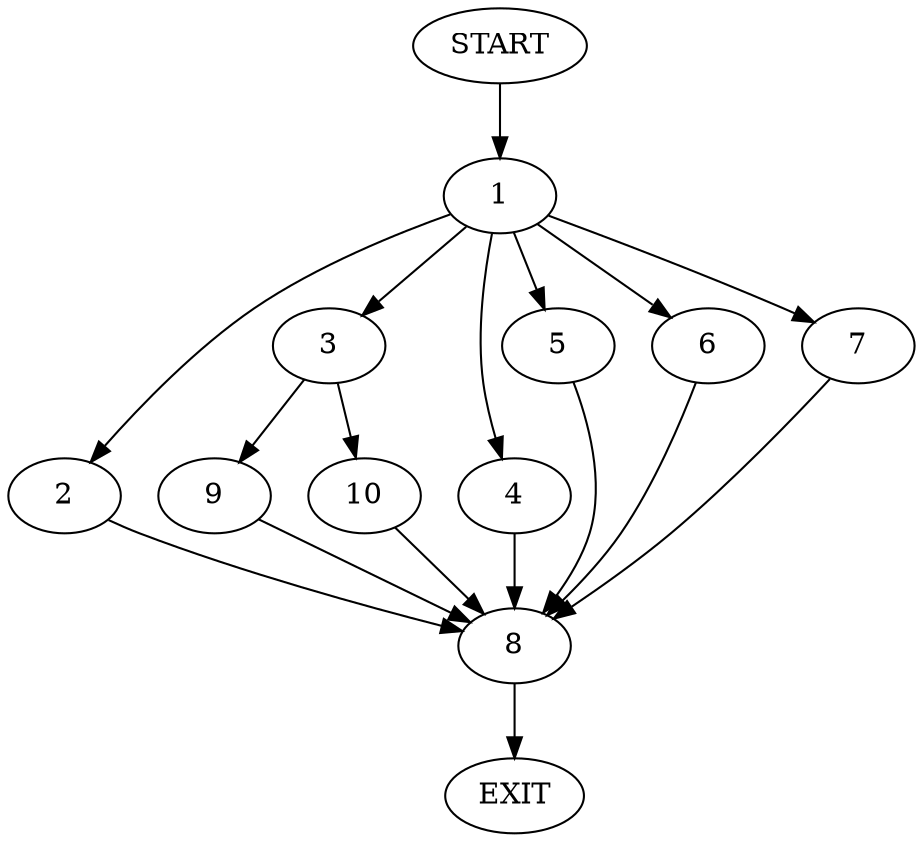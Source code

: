 digraph {
0 [label="START"]
11 [label="EXIT"]
0 -> 1
1 -> 2
1 -> 3
1 -> 4
1 -> 5
1 -> 6
1 -> 7
2 -> 8
3 -> 9
3 -> 10
5 -> 8
6 -> 8
4 -> 8
7 -> 8
8 -> 11
10 -> 8
9 -> 8
}
